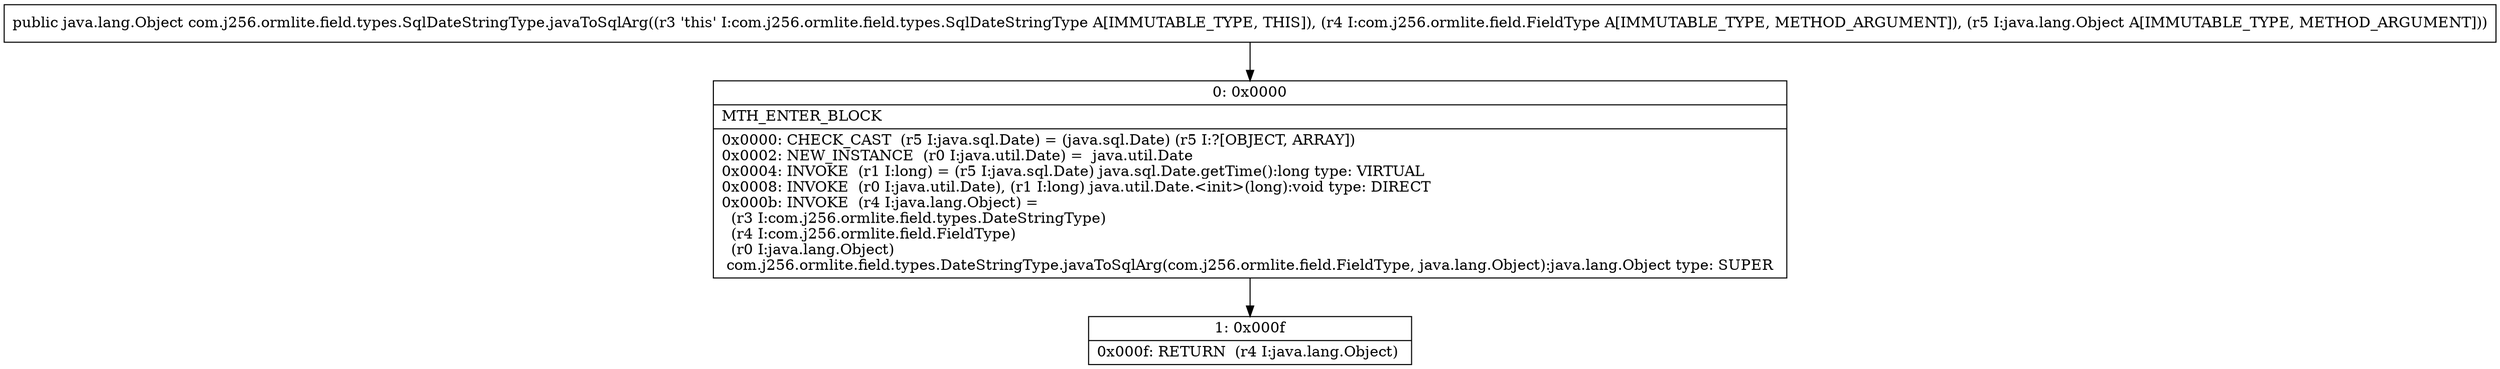 digraph "CFG forcom.j256.ormlite.field.types.SqlDateStringType.javaToSqlArg(Lcom\/j256\/ormlite\/field\/FieldType;Ljava\/lang\/Object;)Ljava\/lang\/Object;" {
Node_0 [shape=record,label="{0\:\ 0x0000|MTH_ENTER_BLOCK\l|0x0000: CHECK_CAST  (r5 I:java.sql.Date) = (java.sql.Date) (r5 I:?[OBJECT, ARRAY]) \l0x0002: NEW_INSTANCE  (r0 I:java.util.Date) =  java.util.Date \l0x0004: INVOKE  (r1 I:long) = (r5 I:java.sql.Date) java.sql.Date.getTime():long type: VIRTUAL \l0x0008: INVOKE  (r0 I:java.util.Date), (r1 I:long) java.util.Date.\<init\>(long):void type: DIRECT \l0x000b: INVOKE  (r4 I:java.lang.Object) = \l  (r3 I:com.j256.ormlite.field.types.DateStringType)\l  (r4 I:com.j256.ormlite.field.FieldType)\l  (r0 I:java.lang.Object)\l com.j256.ormlite.field.types.DateStringType.javaToSqlArg(com.j256.ormlite.field.FieldType, java.lang.Object):java.lang.Object type: SUPER \l}"];
Node_1 [shape=record,label="{1\:\ 0x000f|0x000f: RETURN  (r4 I:java.lang.Object) \l}"];
MethodNode[shape=record,label="{public java.lang.Object com.j256.ormlite.field.types.SqlDateStringType.javaToSqlArg((r3 'this' I:com.j256.ormlite.field.types.SqlDateStringType A[IMMUTABLE_TYPE, THIS]), (r4 I:com.j256.ormlite.field.FieldType A[IMMUTABLE_TYPE, METHOD_ARGUMENT]), (r5 I:java.lang.Object A[IMMUTABLE_TYPE, METHOD_ARGUMENT])) }"];
MethodNode -> Node_0;
Node_0 -> Node_1;
}

